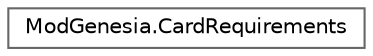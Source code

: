 digraph "Graphical Class Hierarchy"
{
 // LATEX_PDF_SIZE
  bgcolor="transparent";
  edge [fontname=Helvetica,fontsize=10,labelfontname=Helvetica,labelfontsize=10];
  node [fontname=Helvetica,fontsize=10,shape=box,height=0.2,width=0.4];
  rankdir="LR";
  Node0 [label="ModGenesia.CardRequirements",height=0.2,width=0.4,color="grey40", fillcolor="white", style="filled",URL="$struct_mod_genesia_1_1_card_requirements.html",tooltip=" "];
}
